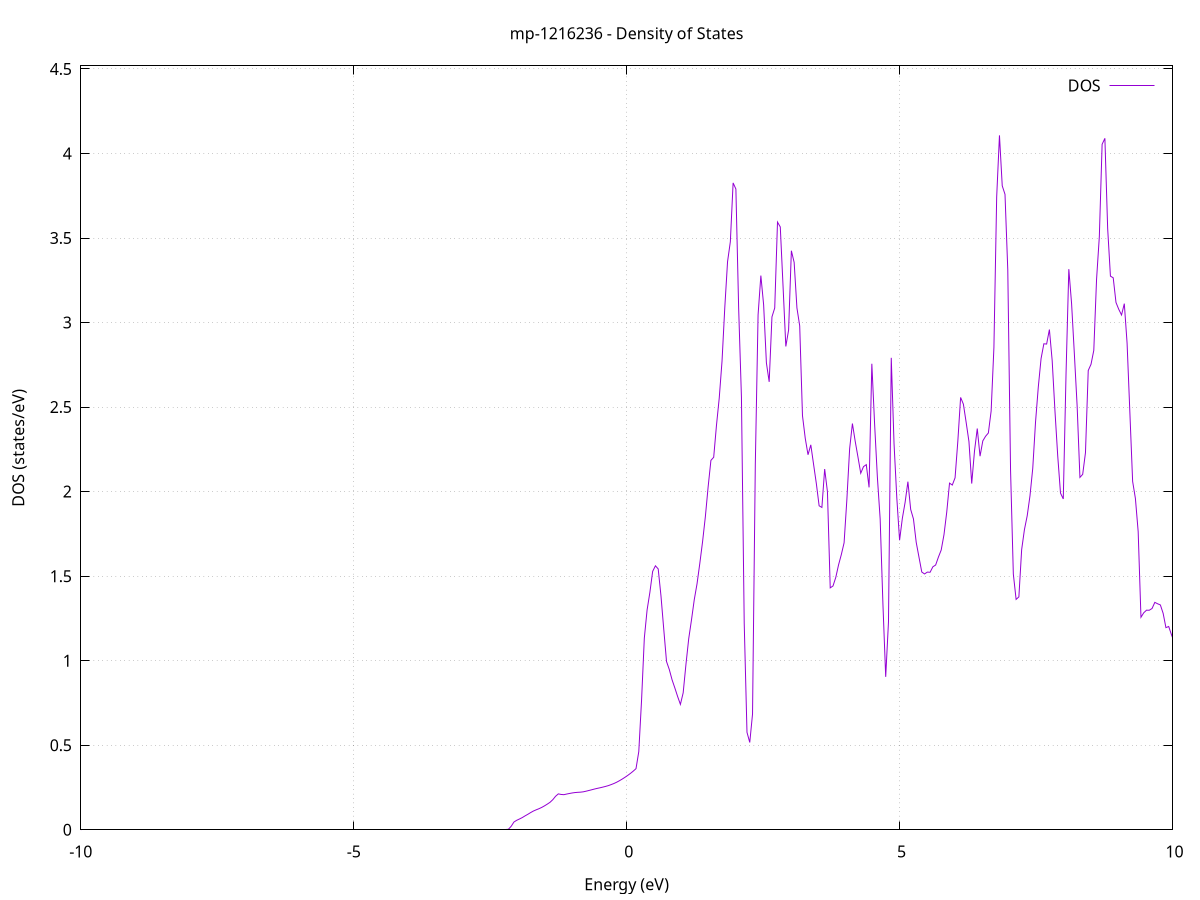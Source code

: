 set title 'mp-1216236 - Density of States'
set xlabel 'Energy (eV)'
set ylabel 'DOS (states/eV)'
set grid
set xrange [-10:10]
set yrange [0:4.518]
set xzeroaxis lt -1
set terminal png size 800,600
set output 'mp-1216236_dos_gnuplot.png'
plot '-' using 1:2 with lines title 'DOS'
-35.712900 0.000000
-35.662000 0.000000
-35.611200 0.000000
-35.560400 0.000000
-35.509500 0.000000
-35.458700 0.000000
-35.407900 0.000000
-35.357100 0.000000
-35.306200 0.000000
-35.255400 0.000000
-35.204600 0.000000
-35.153700 0.000000
-35.102900 0.000000
-35.052100 0.000000
-35.001300 0.000000
-34.950400 0.000000
-34.899600 0.000000
-34.848800 0.000000
-34.798000 0.000000
-34.747100 0.000000
-34.696300 0.000000
-34.645500 0.000000
-34.594600 0.000000
-34.543800 0.000000
-34.493000 0.000000
-34.442200 0.000000
-34.391300 0.000000
-34.340500 0.000000
-34.289700 0.000000
-34.238900 0.000000
-34.188000 0.000000
-34.137200 0.000000
-34.086400 0.000000
-34.035500 0.000000
-33.984700 0.000000
-33.933900 0.000000
-33.883100 0.000000
-33.832200 0.000000
-33.781400 0.000000
-33.730600 0.000000
-33.679700 0.000000
-33.628900 0.000000
-33.578100 0.000000
-33.527300 0.000000
-33.476400 0.000000
-33.425600 0.000000
-33.374800 0.000000
-33.324000 0.000000
-33.273100 0.000000
-33.222300 0.000000
-33.171500 0.000000
-33.120600 0.000000
-33.069800 0.000000
-33.019000 0.000000
-32.968200 0.000000
-32.917300 0.000000
-32.866500 0.000000
-32.815700 0.000000
-32.764800 0.000000
-32.714000 0.000000
-32.663200 0.000000
-32.612400 0.000000
-32.561500 0.000000
-32.510700 0.000000
-32.459900 0.000000
-32.409100 0.000000
-32.358200 0.000000
-32.307400 0.000000
-32.256600 0.000000
-32.205700 0.000000
-32.154900 0.000000
-32.104100 0.000000
-32.053300 0.000000
-32.002400 0.000000
-31.951600 0.000000
-31.900800 0.000000
-31.849900 0.000000
-31.799100 0.000000
-31.748300 0.000000
-31.697500 0.000000
-31.646600 0.000000
-31.595800 0.000000
-31.545000 0.000000
-31.494200 0.000000
-31.443300 0.000000
-31.392500 0.000000
-31.341700 0.000000
-31.290800 0.000000
-31.240000 0.000000
-31.189200 0.000000
-31.138400 0.000000
-31.087500 2.248700
-31.036700 20.144000
-30.985900 52.628700
-30.935000 4.130100
-30.884200 4.375800
-30.833400 5.134100
-30.782600 6.307400
-30.731700 8.946500
-30.680900 14.164300
-30.630100 8.770800
-30.579300 8.419400
-30.528400 0.000000
-30.477600 0.000000
-30.426800 0.000000
-30.375900 0.000000
-30.325100 0.000000
-30.274300 0.000000
-30.223500 0.000000
-30.172600 0.000000
-30.121800 0.000000
-30.071000 0.000000
-30.020100 0.000000
-29.969300 0.000000
-29.918500 0.000000
-29.867700 0.000000
-29.816800 0.000000
-29.766000 0.000000
-29.715200 0.000000
-29.664400 0.000000
-29.613500 0.000000
-29.562700 0.000000
-29.511900 0.000000
-29.461000 0.000000
-29.410200 0.000000
-29.359400 0.000000
-29.308600 0.000000
-29.257700 0.000000
-29.206900 0.000000
-29.156100 0.000000
-29.105200 0.000000
-29.054400 0.000000
-29.003600 0.000000
-28.952800 0.000000
-28.901900 0.000000
-28.851100 0.000000
-28.800300 0.000000
-28.749500 0.000000
-28.698600 0.000000
-28.647800 0.000000
-28.597000 0.000000
-28.546100 0.000000
-28.495300 0.000000
-28.444500 0.000000
-28.393700 0.000000
-28.342800 0.000000
-28.292000 0.000000
-28.241200 0.000000
-28.190400 0.000000
-28.139500 0.000000
-28.088700 0.000000
-28.037900 0.000000
-27.987000 0.000000
-27.936200 0.000000
-27.885400 0.000000
-27.834600 0.000000
-27.783700 0.000000
-27.732900 0.000000
-27.682100 0.000000
-27.631200 0.000000
-27.580400 0.000000
-27.529600 0.000000
-27.478800 0.000000
-27.427900 0.000000
-27.377100 0.000000
-27.326300 0.000000
-27.275500 0.000000
-27.224600 0.000000
-27.173800 0.000000
-27.123000 0.000000
-27.072100 0.000000
-27.021300 0.000000
-26.970500 0.000000
-26.919700 0.000000
-26.868800 0.000000
-26.818000 0.000000
-26.767200 0.000000
-26.716300 0.000000
-26.665500 0.000000
-26.614700 0.000000
-26.563900 0.000000
-26.513000 0.000000
-26.462200 0.000000
-26.411400 0.000000
-26.360600 0.000000
-26.309700 0.000000
-26.258900 0.000000
-26.208100 0.000000
-26.157200 0.000000
-26.106400 0.000000
-26.055600 0.000000
-26.004800 0.000000
-25.953900 0.000000
-25.903100 0.000000
-25.852300 0.000000
-25.801400 0.000000
-25.750600 0.000000
-25.699800 0.000000
-25.649000 0.000000
-25.598100 0.000000
-25.547300 0.000000
-25.496500 0.000000
-25.445700 0.000000
-25.394800 0.000000
-25.344000 0.000000
-25.293200 0.000000
-25.242300 0.000000
-25.191500 0.000000
-25.140700 0.000000
-25.089900 0.000000
-25.039000 0.000000
-24.988200 0.000000
-24.937400 0.000000
-24.886500 0.000000
-24.835700 0.000000
-24.784900 0.000000
-24.734100 0.000000
-24.683200 0.000000
-24.632400 0.000000
-24.581600 0.000000
-24.530800 0.000000
-24.479900 0.000000
-24.429100 0.000000
-24.378300 0.000000
-24.327400 0.000000
-24.276600 0.000000
-24.225800 0.000000
-24.175000 0.000000
-24.124100 0.000000
-24.073300 0.000000
-24.022500 0.000000
-23.971600 0.000000
-23.920800 0.000000
-23.870000 0.000000
-23.819200 0.000000
-23.768300 0.000000
-23.717500 0.000000
-23.666700 0.000000
-23.615900 0.000000
-23.565000 0.000000
-23.514200 0.000000
-23.463400 0.000000
-23.412500 0.000000
-23.361700 0.000000
-23.310900 0.000000
-23.260100 0.000000
-23.209200 0.000000
-23.158400 0.000000
-23.107600 0.000000
-23.056700 0.000000
-23.005900 0.000000
-22.955100 0.000000
-22.904300 0.000000
-22.853400 0.000000
-22.802600 0.000000
-22.751800 0.000000
-22.701000 0.000000
-22.650100 0.000000
-22.599300 0.000000
-22.548500 0.000000
-22.497600 0.000000
-22.446800 0.000000
-22.396000 0.000000
-22.345200 0.000000
-22.294300 0.000000
-22.243500 0.000000
-22.192700 0.000000
-22.141900 0.000000
-22.091000 0.000000
-22.040200 0.000000
-21.989400 0.000000
-21.938500 0.000000
-21.887700 0.000000
-21.836900 0.000000
-21.786100 0.000000
-21.735200 0.000000
-21.684400 0.000000
-21.633600 0.000000
-21.582700 0.000000
-21.531900 0.000000
-21.481100 0.000000
-21.430300 0.000000
-21.379400 0.000000
-21.328600 0.000000
-21.277800 0.000000
-21.227000 0.000000
-21.176100 0.000000
-21.125300 0.000000
-21.074500 0.000000
-21.023600 0.000000
-20.972800 0.000000
-20.922000 0.000000
-20.871200 0.000000
-20.820300 0.000000
-20.769500 0.000000
-20.718700 0.000000
-20.667800 0.000000
-20.617000 0.000000
-20.566200 0.000000
-20.515400 0.000000
-20.464500 0.000000
-20.413700 0.000000
-20.362900 0.000000
-20.312100 0.000000
-20.261200 0.000000
-20.210400 0.000000
-20.159600 0.000000
-20.108700 0.000000
-20.057900 0.000000
-20.007100 0.000000
-19.956300 0.000000
-19.905400 0.000000
-19.854600 0.000000
-19.803800 0.000000
-19.752900 0.000000
-19.702100 0.000000
-19.651300 0.000000
-19.600500 0.000000
-19.549600 0.000000
-19.498800 0.000000
-19.448000 0.000000
-19.397200 0.000000
-19.346300 0.000000
-19.295500 0.000000
-19.244700 0.000000
-19.193800 0.000000
-19.143000 0.000000
-19.092200 0.000000
-19.041400 0.000000
-18.990500 0.000000
-18.939700 0.000000
-18.888900 0.000000
-18.838000 0.000000
-18.787200 0.000000
-18.736400 0.000000
-18.685600 0.000000
-18.634700 0.000000
-18.583900 0.000000
-18.533100 0.000000
-18.482300 0.000000
-18.431400 0.000000
-18.380600 0.000000
-18.329800 0.000000
-18.278900 0.000000
-18.228100 0.000000
-18.177300 0.000000
-18.126500 0.000000
-18.075600 0.000000
-18.024800 0.000000
-17.974000 0.000000
-17.923100 0.000000
-17.872300 0.000000
-17.821500 0.000000
-17.770700 0.000000
-17.719800 0.000000
-17.669000 0.000000
-17.618200 0.000000
-17.567400 0.000000
-17.516500 0.000000
-17.465700 0.000000
-17.414900 0.000000
-17.364000 0.000000
-17.313200 0.000000
-17.262400 0.000000
-17.211600 0.000000
-17.160700 0.000000
-17.109900 0.000000
-17.059100 0.000000
-17.008200 0.000000
-16.957400 0.000000
-16.906600 0.000000
-16.855800 0.000000
-16.804900 0.000000
-16.754100 0.000000
-16.703300 0.000000
-16.652500 0.000000
-16.601600 0.000000
-16.550800 0.000000
-16.500000 0.000000
-16.449100 0.000000
-16.398300 0.000000
-16.347500 0.000000
-16.296700 0.000000
-16.245800 0.000000
-16.195000 0.000000
-16.144200 0.000000
-16.093400 0.000000
-16.042500 0.000000
-15.991700 0.000000
-15.940900 0.000000
-15.890000 0.000000
-15.839200 0.000000
-15.788400 0.000000
-15.737600 0.000000
-15.686700 0.000000
-15.635900 0.000000
-15.585100 0.000000
-15.534200 0.000000
-15.483400 0.000000
-15.432600 0.000000
-15.381800 0.000000
-15.330900 0.000000
-15.280100 0.000000
-15.229300 0.000000
-15.178500 0.000000
-15.127600 0.000000
-15.076800 0.000000
-15.026000 0.000000
-14.975100 0.000000
-14.924300 0.000000
-14.873500 0.000000
-14.822700 0.000000
-14.771800 0.000000
-14.721000 0.000000
-14.670200 0.000000
-14.619300 0.000000
-14.568500 0.000000
-14.517700 0.000000
-14.466900 0.000000
-14.416000 0.000000
-14.365200 0.000000
-14.314400 0.000000
-14.263600 0.000000
-14.212700 0.000000
-14.161900 0.000000
-14.111100 0.000000
-14.060200 0.000000
-14.009400 0.000000
-13.958600 0.000000
-13.907800 0.000000
-13.856900 0.000000
-13.806100 0.000000
-13.755300 0.000000
-13.704400 0.000000
-13.653600 0.000000
-13.602800 0.000000
-13.552000 0.000000
-13.501100 0.000000
-13.450300 0.000000
-13.399500 0.000000
-13.348700 0.000000
-13.297800 0.000000
-13.247000 0.000000
-13.196200 0.000000
-13.145300 0.000000
-13.094500 0.000000
-13.043700 0.000000
-12.992900 0.000000
-12.942000 0.000000
-12.891200 0.000000
-12.840400 0.000000
-12.789500 0.000000
-12.738700 0.000000
-12.687900 0.000000
-12.637100 0.000000
-12.586200 0.000000
-12.535400 0.000000
-12.484600 0.000000
-12.433800 0.000000
-12.382900 0.000000
-12.332100 0.000000
-12.281300 0.000000
-12.230400 0.000000
-12.179600 0.000000
-12.128800 0.000000
-12.078000 0.000000
-12.027100 0.000000
-11.976300 0.000000
-11.925500 0.000000
-11.874600 0.000000
-11.823800 0.000000
-11.773000 0.000000
-11.722200 0.000000
-11.671300 0.000000
-11.620500 0.000000
-11.569700 0.000000
-11.518900 0.000000
-11.468000 0.000000
-11.417200 0.000000
-11.366400 0.000000
-11.315500 0.000000
-11.264700 0.000000
-11.213900 0.000000
-11.163100 0.000000
-11.112200 0.000000
-11.061400 0.000000
-11.010600 0.000000
-10.959700 0.000000
-10.908900 0.000000
-10.858100 0.000000
-10.807300 0.000000
-10.756400 0.000000
-10.705600 0.000000
-10.654800 0.000000
-10.604000 0.000000
-10.553100 0.000000
-10.502300 0.000000
-10.451500 0.000000
-10.400600 0.000000
-10.349800 0.000000
-10.299000 0.000000
-10.248200 0.000000
-10.197300 0.000000
-10.146500 0.000000
-10.095700 0.000000
-10.044900 0.000000
-9.994000 0.000000
-9.943200 0.000000
-9.892400 0.000000
-9.841500 0.000000
-9.790700 0.000000
-9.739900 0.000000
-9.689100 0.000000
-9.638200 0.000000
-9.587400 0.000000
-9.536600 0.000000
-9.485700 0.000000
-9.434900 0.000000
-9.384100 0.000000
-9.333300 0.000000
-9.282400 0.000000
-9.231600 0.000000
-9.180800 0.000000
-9.130000 0.000000
-9.079100 0.000000
-9.028300 0.000000
-8.977500 0.000000
-8.926600 0.000000
-8.875800 0.000000
-8.825000 0.000000
-8.774200 0.000000
-8.723300 0.000000
-8.672500 0.000000
-8.621700 0.000000
-8.570800 0.000000
-8.520000 0.000000
-8.469200 0.000000
-8.418400 0.000000
-8.367500 0.000000
-8.316700 0.000000
-8.265900 0.000000
-8.215100 0.000000
-8.164200 0.000000
-8.113400 0.000000
-8.062600 0.000000
-8.011700 0.000000
-7.960900 0.000000
-7.910100 0.000000
-7.859300 0.000000
-7.808400 0.000000
-7.757600 0.000000
-7.706800 0.000000
-7.655900 0.000000
-7.605100 0.000000
-7.554300 0.000000
-7.503500 0.000000
-7.452600 0.000000
-7.401800 0.000000
-7.351000 0.000000
-7.300200 0.000000
-7.249300 0.000000
-7.198500 0.000000
-7.147700 0.000000
-7.096800 0.000000
-7.046000 0.000000
-6.995200 0.000000
-6.944400 0.000000
-6.893500 0.000000
-6.842700 0.000000
-6.791900 0.000000
-6.741000 0.000000
-6.690200 0.000000
-6.639400 0.000000
-6.588600 0.000000
-6.537700 0.000000
-6.486900 0.000000
-6.436100 0.000000
-6.385300 0.000000
-6.334400 0.000000
-6.283600 0.000000
-6.232800 0.000000
-6.181900 0.000000
-6.131100 0.000000
-6.080300 0.000000
-6.029500 0.000000
-5.978600 0.000000
-5.927800 0.000000
-5.877000 0.000000
-5.826100 0.000000
-5.775300 0.000000
-5.724500 0.000000
-5.673700 0.000000
-5.622800 0.000000
-5.572000 0.000000
-5.521200 0.000000
-5.470400 0.000000
-5.419500 0.000000
-5.368700 0.000000
-5.317900 0.000000
-5.267000 0.000000
-5.216200 0.000000
-5.165400 0.000000
-5.114600 0.000000
-5.063700 0.000000
-5.012900 0.000000
-4.962100 0.000000
-4.911200 0.000000
-4.860400 0.000000
-4.809600 0.000000
-4.758800 0.000000
-4.707900 0.000000
-4.657100 0.000000
-4.606300 0.000000
-4.555500 0.000000
-4.504600 0.000000
-4.453800 0.000000
-4.403000 0.000000
-4.352100 0.000000
-4.301300 0.000000
-4.250500 0.000000
-4.199700 0.000000
-4.148800 0.000000
-4.098000 0.000000
-4.047200 0.000000
-3.996400 0.000000
-3.945500 0.000000
-3.894700 0.000000
-3.843900 0.000000
-3.793000 0.000000
-3.742200 0.000000
-3.691400 0.000000
-3.640600 0.000000
-3.589700 0.000000
-3.538900 0.000000
-3.488100 0.000000
-3.437200 0.000000
-3.386400 0.000000
-3.335600 0.000000
-3.284800 0.000000
-3.233900 0.000000
-3.183100 0.000000
-3.132300 0.000000
-3.081500 0.000000
-3.030600 0.000000
-2.979800 0.000000
-2.929000 0.000000
-2.878100 0.000000
-2.827300 0.000000
-2.776500 0.000000
-2.725700 0.000000
-2.674800 0.000000
-2.624000 0.000000
-2.573200 0.000000
-2.522300 0.000000
-2.471500 0.000000
-2.420700 0.000000
-2.369900 0.000000
-2.319000 0.000000
-2.268200 0.000000
-2.217400 0.000000
-2.166600 0.002900
-2.115700 0.020500
-2.064900 0.045800
-2.014100 0.056100
-1.963200 0.063800
-1.912400 0.072100
-1.861600 0.082100
-1.810800 0.091400
-1.759900 0.101500
-1.709100 0.110700
-1.658300 0.117900
-1.607400 0.124500
-1.556600 0.132100
-1.505800 0.141300
-1.455000 0.151400
-1.404100 0.162400
-1.353300 0.177800
-1.302500 0.198000
-1.251700 0.212300
-1.200800 0.208900
-1.150000 0.207600
-1.099200 0.211300
-1.048300 0.214700
-0.997500 0.217700
-0.946700 0.220100
-0.895900 0.221500
-0.845000 0.222500
-0.794200 0.224500
-0.743400 0.228200
-0.692500 0.232300
-0.641700 0.236500
-0.590900 0.240800
-0.540100 0.244800
-0.489200 0.248300
-0.438400 0.252200
-0.387600 0.256400
-0.336800 0.261000
-0.285900 0.267000
-0.235100 0.273400
-0.184300 0.281000
-0.133400 0.289900
-0.082600 0.299600
-0.031800 0.310100
0.019000 0.321400
0.069900 0.333600
0.120700 0.346800
0.171500 0.361500
0.222400 0.462200
0.273200 0.766000
0.324000 1.134000
0.374800 1.300500
0.425700 1.404100
0.476500 1.528100
0.527300 1.561200
0.578100 1.542800
0.629000 1.383100
0.679800 1.186000
0.730600 0.995100
0.781500 0.947600
0.832300 0.886900
0.883100 0.838800
0.933900 0.788200
0.984800 0.741600
1.035600 0.810000
1.086400 0.977900
1.137300 1.130200
1.188100 1.241800
1.238900 1.361200
1.289700 1.455100
1.340600 1.576000
1.391400 1.704800
1.442200 1.852100
1.493000 2.028700
1.543900 2.184900
1.594700 2.203200
1.645500 2.391600
1.696400 2.553500
1.747200 2.770800
1.798000 3.088500
1.848800 3.360300
1.899700 3.477800
1.950500 3.825900
2.001300 3.789600
2.052100 3.083400
2.103000 2.559700
2.153800 1.223000
2.204600 0.576600
2.255500 0.516400
2.306300 0.684400
2.357100 2.160100
2.407900 3.045600
2.458800 3.277700
2.509600 3.104700
2.560400 2.761200
2.611300 2.649200
2.662100 3.033500
2.712900 3.086000
2.763700 3.593900
2.814600 3.565300
2.865400 3.214200
2.916200 2.858600
2.967000 2.955400
3.017900 3.424700
3.068700 3.355600
3.119500 3.086600
3.170400 2.980700
3.221200 2.449500
3.272000 2.315300
3.322800 2.217900
3.373700 2.276700
3.424500 2.161500
3.475300 2.047400
3.526200 1.916100
3.577000 1.906400
3.627800 2.133600
3.678600 1.999200
3.729500 1.430800
3.780300 1.441900
3.831100 1.492300
3.881900 1.566300
3.932800 1.627500
3.983600 1.697300
4.034400 1.952200
4.085300 2.254200
4.136100 2.402600
4.186900 2.298300
4.237700 2.204600
4.288600 2.108600
4.339400 2.147900
4.390200 2.159500
4.441100 2.025000
4.491900 2.756300
4.542700 2.399700
4.593500 2.084900
4.644400 1.837900
4.695200 1.333800
4.746000 0.904600
4.796800 1.229200
4.847700 2.791500
4.898500 2.284200
4.949300 1.963400
5.000200 1.712300
5.051000 1.842300
5.101800 1.937100
5.152600 2.058800
5.203500 1.894900
5.254300 1.838300
5.305100 1.699500
5.356000 1.611600
5.406800 1.524400
5.457600 1.513100
5.508400 1.523900
5.559300 1.523100
5.610100 1.555400
5.660900 1.565900
5.711700 1.612700
5.762600 1.654500
5.813400 1.744800
5.864200 1.878700
5.915100 2.050200
5.965900 2.038800
6.016700 2.081800
6.067500 2.299000
6.118400 2.557100
6.169200 2.517100
6.220000 2.409000
6.270900 2.296100
6.321700 2.047600
6.372500 2.239200
6.423300 2.373000
6.474200 2.209400
6.525000 2.300100
6.575800 2.327400
6.626600 2.346800
6.677500 2.476800
6.728300 2.851900
6.779100 3.743400
6.830000 4.107000
6.880800 3.808800
6.931600 3.758100
6.982400 3.311200
7.033300 2.125600
7.084100 1.512700
7.134900 1.362500
7.185800 1.377500
7.236600 1.657000
7.287400 1.775200
7.338200 1.856900
7.389100 1.975200
7.439900 2.137800
7.490700 2.410800
7.541500 2.618600
7.592400 2.787100
7.643200 2.874300
7.694000 2.872800
7.744900 2.958600
7.795700 2.775100
7.846500 2.478600
7.897300 2.211400
7.948200 1.991300
7.999000 1.956600
8.049800 2.699800
8.100600 3.315700
8.151500 3.110900
8.202300 2.814000
8.253100 2.505800
8.304000 2.084000
8.354800 2.102200
8.405600 2.230100
8.456400 2.716300
8.507300 2.753100
8.558100 2.835500
8.608900 3.255500
8.659800 3.509100
8.710600 4.054200
8.761400 4.089600
8.812200 3.556700
8.863100 3.274500
8.913900 3.264600
8.964700 3.118700
9.015500 3.078200
9.066400 3.044600
9.117200 3.111800
9.168000 2.878400
9.218900 2.469500
9.269700 2.060400
9.320500 1.959300
9.371300 1.763100
9.422200 1.256800
9.473000 1.283300
9.523800 1.298700
9.574700 1.298500
9.625500 1.308800
9.676300 1.345000
9.727100 1.336700
9.778000 1.329700
9.828800 1.279900
9.879600 1.195500
9.930400 1.202300
9.981300 1.153400
10.032100 1.110400
10.082900 1.076300
10.133800 1.050500
10.184600 1.025800
10.235400 1.001800
10.286200 0.979500
10.337100 0.956500
10.387900 0.907600
10.438700 0.847800
10.489600 0.784900
10.540400 0.751200
10.591200 0.736200
10.642000 0.725300
10.692900 0.714500
10.743700 0.703400
10.794500 0.692000
10.845300 0.679000
10.896200 0.668400
10.947000 0.659100
10.997800 0.650500
11.048700 0.647400
11.099500 0.808500
11.150300 0.636200
11.201100 0.613600
11.252000 0.605400
11.302800 0.602800
11.353600 0.601300
11.404500 0.600300
11.455300 0.600000
11.506100 0.600500
11.556900 0.600500
11.607800 0.601200
11.658600 0.597500
11.709400 0.594300
11.760200 0.609000
11.811100 0.605500
11.861900 0.584000
11.912700 0.552200
11.963600 0.522900
12.014400 0.508800
12.065200 0.499300
12.116000 0.490000
12.166900 0.481800
12.217700 0.471600
12.268500 0.459000
12.319400 0.444900
12.370200 0.428200
12.421000 0.417200
12.471800 0.408100
12.522700 0.401600
12.573500 0.400100
12.624300 0.405100
12.675100 0.409000
12.726000 0.410800
12.776800 0.407800
12.827600 0.403800
12.878500 0.404200
12.929300 0.405700
12.980100 0.412100
13.030900 0.439600
13.081800 0.502300
13.132600 0.439700
13.183400 0.413800
13.234300 0.402600
13.285100 0.395900
13.335900 0.395400
13.386700 0.374300
13.437600 0.355000
13.488400 0.335000
13.539200 0.314200
13.590000 0.426000
13.640900 0.449400
13.691700 0.457500
13.742500 0.474600
13.793400 0.520000
13.844200 0.594300
13.895000 0.597400
13.945800 0.594300
13.996700 0.606200
14.047500 0.626200
14.098300 0.636800
14.149100 0.633900
14.200000 0.633600
14.250800 0.625600
14.301600 0.623100
14.352500 0.589900
14.403300 0.561100
14.454100 0.784900
14.504900 0.827100
14.555800 0.822200
14.606600 0.803300
14.657400 0.756900
14.708300 0.734700
14.759100 0.718300
14.809900 0.704200
14.860700 0.691200
14.911600 0.680800
14.962400 0.673100
15.013200 0.669100
15.064000 0.663500
15.114900 0.655800
15.165700 0.655100
15.216500 0.650200
15.267400 0.637300
15.318200 0.617000
15.369000 0.600900
15.419800 0.635100
15.470700 0.688600
15.521500 0.680700
15.572300 0.656500
15.623200 0.639900
15.674000 0.626000
15.724800 0.609600
15.775600 0.587900
15.826500 0.561000
15.877300 0.529700
15.928100 0.491600
15.978900 0.471300
16.029800 0.453100
16.080600 0.438100
16.131400 0.426400
16.182300 0.418600
16.233100 0.413100
16.283900 0.410800
16.334700 0.413800
16.385600 0.428600
16.436400 0.455200
16.487200 0.483100
16.538100 0.503500
16.588900 0.539100
16.639700 0.595200
16.690500 0.633200
16.741400 0.688800
16.792200 0.734400
16.843000 0.716300
16.893800 0.703800
16.944700 0.696400
16.995500 0.667800
17.046300 0.641300
17.097200 0.627700
17.148000 0.619000
17.198800 0.613300
17.249600 0.609100
17.300500 0.605100
17.351300 0.601000
17.402100 0.601800
17.453000 0.599400
17.503800 0.598100
17.554600 0.592600
17.605400 0.588200
17.656300 0.589500
17.707100 0.595900
17.757900 0.608900
17.808700 0.650100
17.859600 0.663100
17.910400 0.694900
17.961200 0.738000
18.012100 0.793600
18.062900 0.858000
18.113700 1.010500
18.164500 1.034600
18.215400 0.987800
18.266200 0.928800
18.317000 0.899100
18.367900 0.876800
18.418700 0.854500
18.469500 0.872900
18.520300 0.942300
18.571200 0.948500
18.622000 0.931200
18.672800 0.914000
18.723600 0.899300
18.774500 0.889400
18.825300 0.885500
18.876100 0.885200
18.927000 0.887300
18.977800 0.882700
19.028600 0.888000
19.079400 0.894700
19.130300 0.908700
19.181100 0.931800
19.231900 0.958100
19.282800 1.024000
19.333600 1.060400
19.384400 1.067900
19.435200 1.063600
19.486100 1.064000
19.536900 1.061600
19.587700 1.088900
19.638500 1.128400
19.689400 1.157800
19.740200 1.147800
19.791000 1.142000
19.841900 1.144700
19.892700 1.136200
19.943500 1.129500
19.994300 1.123800
20.045200 1.123400
20.096000 1.126100
20.146800 1.129300
20.197600 1.136700
20.248500 1.160200
20.299300 1.176300
20.350100 1.171600
20.401000 1.169300
20.451800 1.169400
20.502600 1.157100
20.553400 1.138300
20.604300 1.129600
20.655100 1.117500
20.705900 1.087700
20.756800 1.084600
20.807600 1.085600
20.858400 1.087100
20.909200 1.077100
20.960100 1.065500
21.010900 1.057100
21.061700 1.049400
21.112500 1.044900
21.163400 1.053400
21.214200 1.076100
21.265000 1.090400
21.315900 1.101400
21.366700 1.117200
21.417500 1.109500
21.468300 1.101600
21.519200 1.112300
21.570000 1.105400
21.620800 1.066000
21.671700 1.045000
21.722500 1.029800
21.773300 1.021500
21.824100 0.991300
21.875000 0.968600
21.925800 0.952300
21.976600 0.941200
22.027400 0.937900
22.078300 0.936100
22.129100 0.946000
22.179900 0.933900
22.230800 0.908100
22.281600 0.891500
22.332400 0.880100
22.383200 0.884900
22.434100 0.930700
22.484900 0.995600
22.535700 1.038500
22.586600 1.032500
22.637400 1.063300
22.688200 1.097100
22.739000 1.158700
22.789900 1.225200
22.840700 1.293900
22.891500 1.422200
22.942300 1.506900
22.993200 1.626200
23.044000 1.876500
23.094800 1.829200
23.145700 1.633300
23.196500 1.525500
23.247300 1.478900
23.298100 1.436600
23.349000 1.376800
23.399800 1.292300
23.450600 1.236800
23.501500 1.201000
23.552300 1.200800
23.603100 1.210900
23.653900 1.244900
23.704800 1.272900
23.755600 1.301100
23.806400 1.281700
23.857200 1.176100
23.908100 1.159500
23.958900 1.158000
24.009700 1.163600
24.060600 1.182600
24.111400 1.262200
24.162200 1.190500
24.213000 1.162400
24.263900 1.123700
24.314700 1.101900
24.365500 1.095700
24.416400 1.092300
24.467200 1.094000
24.518000 1.079700
24.568800 1.061600
24.619700 1.061500
24.670500 1.085800
24.721300 1.063400
24.772100 1.039800
24.823000 1.048700
24.873800 1.048300
24.924600 1.027400
24.975500 0.979500
25.026300 0.944100
25.077100 0.922100
25.127900 0.903300
25.178800 0.887700
25.229600 0.872900
25.280400 0.854600
25.331200 0.824900
25.382100 0.772300
25.432900 0.739500
25.483700 0.720900
25.534600 0.698400
25.585400 0.676500
25.636200 0.665600
25.687000 0.661100
25.737900 0.636800
25.788700 0.624400
25.839500 0.612100
25.890400 0.607400
25.941200 0.612400
25.992000 0.626300
26.042800 0.643800
26.093700 0.676600
26.144500 0.708400
26.195300 0.737700
26.246100 0.764600
26.297000 0.783800
26.347800 0.806800
26.398600 0.845200
26.449500 0.887700
26.500300 0.910900
26.551100 0.957000
26.601900 0.988700
26.652800 1.020700
26.703600 1.065300
26.754400 1.082300
26.805300 1.102000
26.856100 1.142100
26.906900 1.197100
26.957700 1.258000
27.008600 1.322200
27.059400 1.395100
27.110200 1.473700
27.161000 1.529000
27.211900 1.589900
27.262700 1.624900
27.313500 1.541100
27.364400 1.478900
27.415200 1.453500
27.466000 1.419300
27.516800 1.436400
27.567700 1.445900
27.618500 1.448500
27.669300 1.462000
27.720200 1.517200
27.771000 1.566500
27.821800 1.645400
27.872600 1.713000
27.923500 1.708000
27.974300 1.729300
28.025100 1.712900
28.075900 1.730000
28.126800 1.722400
28.177600 1.687900
28.228400 1.589000
28.279300 1.508500
28.330100 1.482100
28.380900 1.486400
28.431700 1.510900
28.482600 1.518900
28.533400 1.492900
28.584200 1.461600
28.635100 1.408400
28.685900 1.348000
28.736700 1.266500
28.787500 1.225700
28.838400 1.192400
28.889200 1.155500
28.940000 1.120100
28.990800 1.100800
29.041700 1.082700
29.092500 1.072600
29.143300 1.082800
29.194200 1.080200
29.245000 1.063500
29.295800 1.050900
29.346600 1.043000
29.397500 1.041500
29.448300 1.051600
29.499100 1.069600
29.550000 1.060900
29.600800 1.035800
29.651600 1.002000
29.702400 0.973100
29.753300 0.948900
29.804100 0.920900
29.854900 0.890100
29.905700 0.857400
29.956600 0.840300
30.007400 0.812100
30.058200 0.774300
30.109100 0.748500
30.159900 0.729500
30.210700 0.711800
30.261500 0.693300
30.312400 0.674900
30.363200 0.657600
30.414000 0.641400
30.464900 0.620400
30.515700 0.593600
30.566500 0.556200
30.617300 0.528000
30.668200 0.497200
30.719000 0.478200
30.769800 0.470300
30.820600 0.430100
30.871500 0.411500
30.922300 0.395000
30.973100 0.385400
31.024000 0.384800
31.074800 0.397700
31.125600 0.422600
31.176400 0.459500
31.227300 0.495000
31.278100 0.539200
31.328900 0.591000
31.379700 0.658800
31.430600 0.745900
31.481400 0.818100
31.532200 0.860600
31.583100 0.883900
31.633900 0.918600
31.684700 0.972500
31.735500 1.043600
31.786400 1.036800
31.837200 1.040800
31.888000 1.034200
31.938900 1.022800
31.989700 1.011600
32.040500 0.991100
32.091300 0.972000
32.142200 0.954100
32.193000 0.944700
32.243800 0.958100
32.294600 0.992100
32.345500 1.028200
32.396300 1.048000
32.447100 1.061400
32.498000 1.061600
32.548800 1.051300
32.599600 1.093600
32.650400 1.123000
32.701300 1.219800
32.752100 1.243800
32.802900 1.264800
32.853800 1.340300
32.904600 1.509500
32.955400 1.647800
33.006200 1.492800
33.057100 1.483900
33.107900 1.494700
33.158700 1.493800
33.209500 1.563400
33.260400 1.598500
33.311200 1.527200
33.362000 1.557600
33.412900 1.549300
33.463700 1.565600
33.514500 1.600200
33.565300 1.641000
33.616200 1.682600
33.667000 1.665700
33.717800 1.580500
33.768700 1.391900
33.819500 1.275900
33.870300 1.186900
33.921100 1.152900
33.972000 1.132100
34.022800 1.121600
34.073600 1.140900
34.124400 1.099000
34.175300 1.057300
34.226100 1.050400
34.276900 1.080000
34.327800 1.127500
34.378600 1.150000
34.429400 1.156100
34.480200 1.165600
34.531100 1.183300
34.581900 1.215000
34.632700 1.268500
34.683600 1.287500
34.734400 1.313700
34.785200 1.328600
34.836000 1.304200
34.886900 1.252800
34.937700 1.251900
34.988500 1.296500
35.039300 1.232600
35.090200 1.227600
35.141000 1.236600
35.191800 1.280200
35.242700 1.355300
35.293500 1.371600
35.344300 1.457600
35.395100 1.523500
35.446000 1.526400
35.496800 1.506400
35.547600 1.453000
35.598500 1.444800
35.649300 1.393400
35.700100 1.395300
35.750900 1.410500
35.801800 1.394900
35.852600 1.430000
35.903400 1.550700
35.954200 1.686600
36.005100 1.795700
36.055900 1.952400
36.106700 2.147100
36.157600 2.263700
36.208400 2.427900
36.259200 2.740400
36.310000 3.405900
36.360900 4.798400
36.411700 7.966000
36.462500 3.773000
36.513400 2.894000
36.564200 2.580000
36.615000 2.374600
36.665800 2.224400
36.716700 2.146200
36.767500 1.951800
36.818300 1.854000
36.869100 1.798200
36.920000 1.651800
36.970800 1.574400
37.021600 1.490600
37.072500 1.475000
37.123300 1.463800
37.174100 1.508300
37.224900 1.588600
37.275800 1.565100
37.326600 1.465800
37.377400 1.432300
37.428200 1.428400
37.479100 1.453900
37.529900 1.483400
37.580700 1.481900
37.631600 1.494300
37.682400 1.514200
37.733200 1.515200
37.784000 1.526400
37.834900 1.552900
37.885700 1.578700
37.936500 1.608200
37.987400 1.622500
38.038200 1.574800
38.089000 1.495200
38.139800 1.460300
38.190700 1.465000
38.241500 1.499300
38.292300 1.534200
38.343100 1.542800
38.394000 1.589700
38.444800 1.633700
38.495600 1.701000
38.546500 1.749000
38.597300 1.811300
38.648100 1.905200
38.698900 2.026100
38.749800 2.249400
38.800600 2.473700
38.851400 2.802900
38.902300 3.090200
38.953100 3.466700
39.003900 4.116300
39.054700 5.913400
39.105600 7.607200
39.156400 15.773200
39.207200 20.534400
39.258000 9.635000
39.308900 7.160700
39.359700 5.424900
39.410500 5.263600
39.461400 3.943600
39.512200 2.862400
39.563000 2.459100
39.613800 2.279800
39.664700 2.169100
39.715500 2.111500
39.766300 2.026300
39.817200 1.929300
39.868000 1.870600
39.918800 1.796900
39.969600 1.714700
40.020500 1.640600
40.071300 1.569800
40.122100 1.485900
40.172900 1.387300
40.223800 1.309700
40.274600 1.263600
40.325400 1.248200
40.376300 1.219400
40.427100 1.186100
40.477900 1.168500
40.528700 1.173800
40.579600 1.180600
40.630400 1.172400
40.681200 1.165500
40.732100 1.168000
40.782900 1.173400
40.833700 1.180800
40.884500 1.191900
40.935400 1.194200
40.986200 1.206200
41.037000 1.250800
41.087800 1.253000
41.138700 1.213600
41.189500 1.196400
41.240300 1.191200
41.291200 1.184800
41.342000 1.166100
41.392800 1.152000
41.443600 1.146500
41.494500 1.151000
41.545300 1.172100
41.596100 1.179400
41.647000 1.182200
41.697800 1.221000
41.748600 1.242200
41.799400 1.224700
41.850300 1.173900
41.901100 1.149500
41.951900 1.137300
42.002700 1.140900
42.053600 1.161100
42.104400 1.168200
42.155200 1.167300
42.206100 1.172700
42.256900 1.174000
42.307700 1.177400
42.358500 1.198100
42.409400 1.286600
42.460200 1.220600
42.511000 1.188500
42.561900 1.169000
42.612700 1.190800
42.663500 1.237100
42.714300 1.295700
42.765200 1.369800
42.816000 1.338300
42.866800 1.337000
42.917600 1.357200
42.968500 1.377700
43.019300 1.376500
43.070100 1.372100
43.121000 1.420300
43.171800 1.315200
43.222600 1.259900
43.273400 1.241900
43.324300 1.306300
43.375100 1.278000
43.425900 1.261400
43.476700 1.260400
43.527600 1.279800
43.578400 1.303600
43.629200 1.345700
43.680100 1.422200
43.730900 1.496500
43.781700 1.513000
43.832500 1.548200
43.883400 1.603000
43.934200 1.620200
43.985000 1.590400
44.035900 1.567300
44.086700 1.557000
44.137500 1.549700
44.188300 1.542500
44.239200 1.622000
44.290000 1.635000
44.340800 1.661400
44.391600 1.646300
44.442500 1.623800
44.493300 1.597900
44.544100 1.561700
44.595000 1.488500
44.645800 1.442000
44.696600 1.446700
44.747400 1.483100
44.798300 1.547700
44.849100 1.663600
44.899900 1.681700
44.950800 1.752400
45.001600 1.798300
45.052400 1.748000
45.103200 1.676000
45.154100 1.679100
45.204900 1.693400
45.255700 1.762400
45.306500 1.781400
45.357400 1.795600
45.408200 1.803600
45.459000 1.808300
45.509900 1.829100
45.560700 1.908700
45.611500 1.896500
45.662300 1.954800
45.713200 1.949800
45.764000 2.015400
45.814800 2.182900
45.865700 2.252600
45.916500 2.167400
45.967300 2.092500
46.018100 1.992400
46.069000 1.905500
46.119800 1.819400
46.170600 1.724600
46.221400 1.660000
46.272300 1.656000
46.323100 1.635500
46.373900 1.625700
46.424800 1.630900
46.475600 1.698200
46.526400 1.736600
46.577200 1.742000
46.628100 1.734500
46.678900 1.717400
46.729700 1.696500
46.780600 1.729800
46.831400 1.710700
46.882200 1.686200
46.933000 1.630300
46.983900 1.623800
47.034700 1.647500
47.085500 1.654200
47.136300 1.620900
47.187200 1.596600
47.238000 1.576300
47.288800 1.562600
47.339700 1.566200
47.390500 1.552100
47.441300 1.546800
47.492100 1.526900
47.543000 1.485500
47.593800 1.446100
47.644600 1.418800
47.695500 1.410700
47.746300 1.365900
47.797100 1.285200
47.847900 1.192700
47.898800 1.086500
47.949600 1.031200
48.000400 1.001800
48.051200 0.986100
48.102100 0.957700
48.152900 0.946600
48.203700 0.991500
48.254600 1.079100
48.305400 1.157400
48.356200 1.232100
48.407000 1.320500
48.457900 1.424100
48.508700 1.534100
48.559500 1.616900
48.610400 1.593700
48.661200 1.542400
48.712000 1.486200
48.762800 1.422900
48.813700 1.360500
48.864500 1.338000
48.915300 1.303300
48.966100 1.274000
49.017000 1.273000
49.067800 1.302400
49.118600 1.352800
49.169500 1.331100
49.220300 1.335100
49.271100 1.249400
49.321900 1.171700
49.372800 1.139000
49.423600 1.133200
49.474400 1.165000
49.525200 1.212600
49.576100 1.279100
49.626900 1.371200
49.677700 1.423800
49.728600 1.461700
49.779400 1.502100
49.830200 1.528900
49.881000 1.547500
49.931900 1.603100
49.982700 1.658300
50.033500 1.680600
50.084400 1.669700
50.135200 1.663200
50.186000 1.641800
50.236800 1.564400
50.287700 1.479800
50.338500 1.406300
50.389300 1.346600
50.440100 1.257900
50.491000 1.205000
50.541800 1.143300
50.592600 1.118400
50.643500 1.113800
50.694300 1.145300
50.745100 1.134600
50.795900 1.204300
50.846800 1.169500
50.897600 1.193900
50.948400 1.223100
50.999300 1.308700
51.050100 1.346600
51.100900 1.408000
51.151700 1.514000
51.202600 1.575700
51.253400 1.615200
51.304200 1.656000
51.355000 1.720600
51.405900 1.760200
51.456700 1.770600
51.507500 1.809000
51.558400 1.711200
51.609200 1.687800
51.660000 1.580000
51.710800 1.539700
51.761700 1.528200
51.812500 1.512400
51.863300 1.484800
51.914200 1.415900
51.965000 1.372900
52.015800 1.346200
52.066600 1.332700
52.117500 1.333900
52.168300 1.327400
52.219100 1.334700
52.269900 1.344600
52.320800 1.368700
52.371600 1.389600
52.422400 1.404000
52.473300 1.439400
52.524100 1.485500
52.574900 1.593400
52.625700 1.613700
52.676600 1.725000
52.727400 1.801500
52.778200 1.815300
52.829100 1.857300
52.879900 1.908200
52.930700 1.934500
52.981500 1.940400
53.032400 1.926500
53.083200 1.839100
53.134000 1.810600
53.184800 1.768900
53.235700 1.730000
53.286500 1.725500
53.337300 1.736400
53.388200 1.730100
53.439000 1.732100
53.489800 1.659300
53.540600 1.628600
53.591500 1.598800
53.642300 1.557300
53.693100 1.582200
53.744000 1.698400
53.794800 1.740700
53.845600 1.729100
53.896400 1.759200
53.947300 1.851900
53.998100 1.886100
54.048900 1.899600
54.099700 1.859500
54.150600 1.847500
54.201400 1.808200
54.252200 1.753500
54.303100 1.664600
54.353900 1.614000
54.404700 1.587100
54.455500 1.545600
54.506400 1.571100
54.557200 1.693200
54.608000 1.741200
54.658900 1.776000
54.709700 1.839500
54.760500 1.941600
54.811300 2.014200
54.862200 1.926900
54.913000 1.824900
54.963800 1.823500
55.014600 1.857500
55.065500 1.904700
55.116300 2.043800
55.167100 1.916800
55.218000 1.853600
55.268800 1.812000
55.319600 1.790600
55.370400 1.794300
55.421300 1.788000
55.472100 1.768800
55.522900 1.760400
55.573700 1.825700
55.624600 1.886800
55.675400 2.043500
55.726200 2.152400
55.777100 2.201400
55.827900 2.253400
55.878700 2.168400
55.929500 1.904600
55.980400 1.679800
56.031200 1.542000
56.082000 1.520400
56.132900 1.430700
56.183700 1.369600
56.234500 1.324400
56.285300 1.274400
56.336200 1.251200
56.387000 1.188600
56.437800 1.199800
56.488600 1.257100
56.539500 1.287800
56.590300 1.332600
56.641100 1.433900
56.692000 1.605200
56.742800 1.706100
56.793600 1.799300
56.844400 1.582100
56.895300 1.539700
56.946100 1.521100
56.996900 1.535000
57.047800 1.550900
57.098600 1.578800
57.149400 1.622700
57.200200 1.726800
57.251100 1.679800
57.301900 1.754700
57.352700 1.863200
57.403500 1.954900
57.454400 2.172300
57.505200 2.208400
57.556000 2.165000
57.606900 2.196800
57.657700 2.213200
57.708500 2.240000
57.759300 2.343000
57.810200 2.343300
57.861000 2.330800
57.911800 2.421000
57.962700 2.497800
58.013500 2.564700
58.064300 2.759000
58.115100 2.651900
58.166000 2.570200
58.216800 2.409100
58.267600 2.136900
58.318400 1.994700
58.369300 1.798200
58.420100 1.668100
58.470900 1.630100
58.521800 1.618400
58.572600 1.682500
58.623400 1.830500
58.674200 2.038400
58.725100 1.989800
58.775900 1.903700
58.826700 1.725400
58.877600 1.433800
58.928400 1.224700
58.979200 1.116800
59.030000 1.018300
59.080900 0.939600
59.131700 0.871700
59.182500 0.827100
59.233300 0.779500
59.284200 0.740200
59.335000 0.708200
59.385800 0.668600
59.436700 0.634600
59.487500 0.606400
59.538300 0.577400
59.589100 0.564400
59.640000 0.488500
59.690800 0.404700
59.741600 0.366400
59.792500 0.338700
59.843300 0.314600
59.894100 0.289400
59.944900 0.267700
59.995800 0.249300
60.046600 0.235900
60.097400 0.225900
60.148200 0.223100
60.199100 0.271000
60.249900 0.314500
60.300700 0.296800
60.351600 0.261100
60.402400 0.234600
60.453200 0.191200
60.504000 0.148100
60.554900 0.105200
60.605700 0.070700
60.656500 0.050900
60.707400 0.037400
60.758200 0.030700
60.809000 0.024400
60.859800 0.018300
60.910700 0.013100
60.961500 0.009000
61.012300 0.005800
61.063100 0.003500
61.114000 0.002200
61.164800 0.001200
61.215600 0.000500
61.266500 0.000100
61.317300 0.000000
61.368100 0.000000
61.418900 0.000000
61.469800 0.000000
61.520600 0.000000
61.571400 0.000000
61.622200 0.000000
61.673100 0.000000
61.723900 0.000000
61.774700 0.000000
61.825600 0.000000
61.876400 0.000000
61.927200 0.000000
61.978000 0.000000
62.028900 0.000000
62.079700 0.000000
62.130500 0.000000
62.181400 0.000000
62.232200 0.000000
62.283000 0.000000
62.333800 0.000000
62.384700 0.000000
62.435500 0.000000
62.486300 0.000000
62.537100 0.000000
62.588000 0.000000
62.638800 0.000000
62.689600 0.000000
62.740500 0.000000
62.791300 0.000000
62.842100 0.000000
62.892900 0.000000
62.943800 0.000000
62.994600 0.000000
63.045400 0.000000
63.096300 0.000000
63.147100 0.000000
63.197900 0.000000
63.248700 0.000000
63.299600 0.000000
63.350400 0.000000
63.401200 0.000000
63.452000 0.000000
63.502900 0.000000
63.553700 0.000000
63.604500 0.000000
63.655400 0.000000
63.706200 0.000000
63.757000 0.000000
63.807800 0.000000
63.858700 0.000000
63.909500 0.000000
63.960300 0.000000
64.011200 0.000000
64.062000 0.000000
64.112800 0.000000
64.163600 0.000000
64.214500 0.000000
64.265300 0.000000
64.316100 0.000000
64.366900 0.000000
64.417800 0.000000
64.468600 0.000000
64.519400 0.000000
64.570300 0.000000
64.621100 0.000000
64.671900 0.000000
64.722700 0.000000
64.773600 0.000000
64.824400 0.000000
64.875200 0.000000
64.926100 0.000000
64.976900 0.000000
65.027700 0.000000
65.078500 0.000000
65.129400 0.000000
65.180200 0.000000
65.231000 0.000000
65.281800 0.000000
65.332700 0.000000
65.383500 0.000000
65.434300 0.000000
65.485200 0.000000
65.536000 0.000000
65.586800 0.000000
65.637600 0.000000
65.688500 0.000000
65.739300 0.000000
65.790100 0.000000
65.841000 0.000000
65.891800 0.000000
65.942600 0.000000
e
